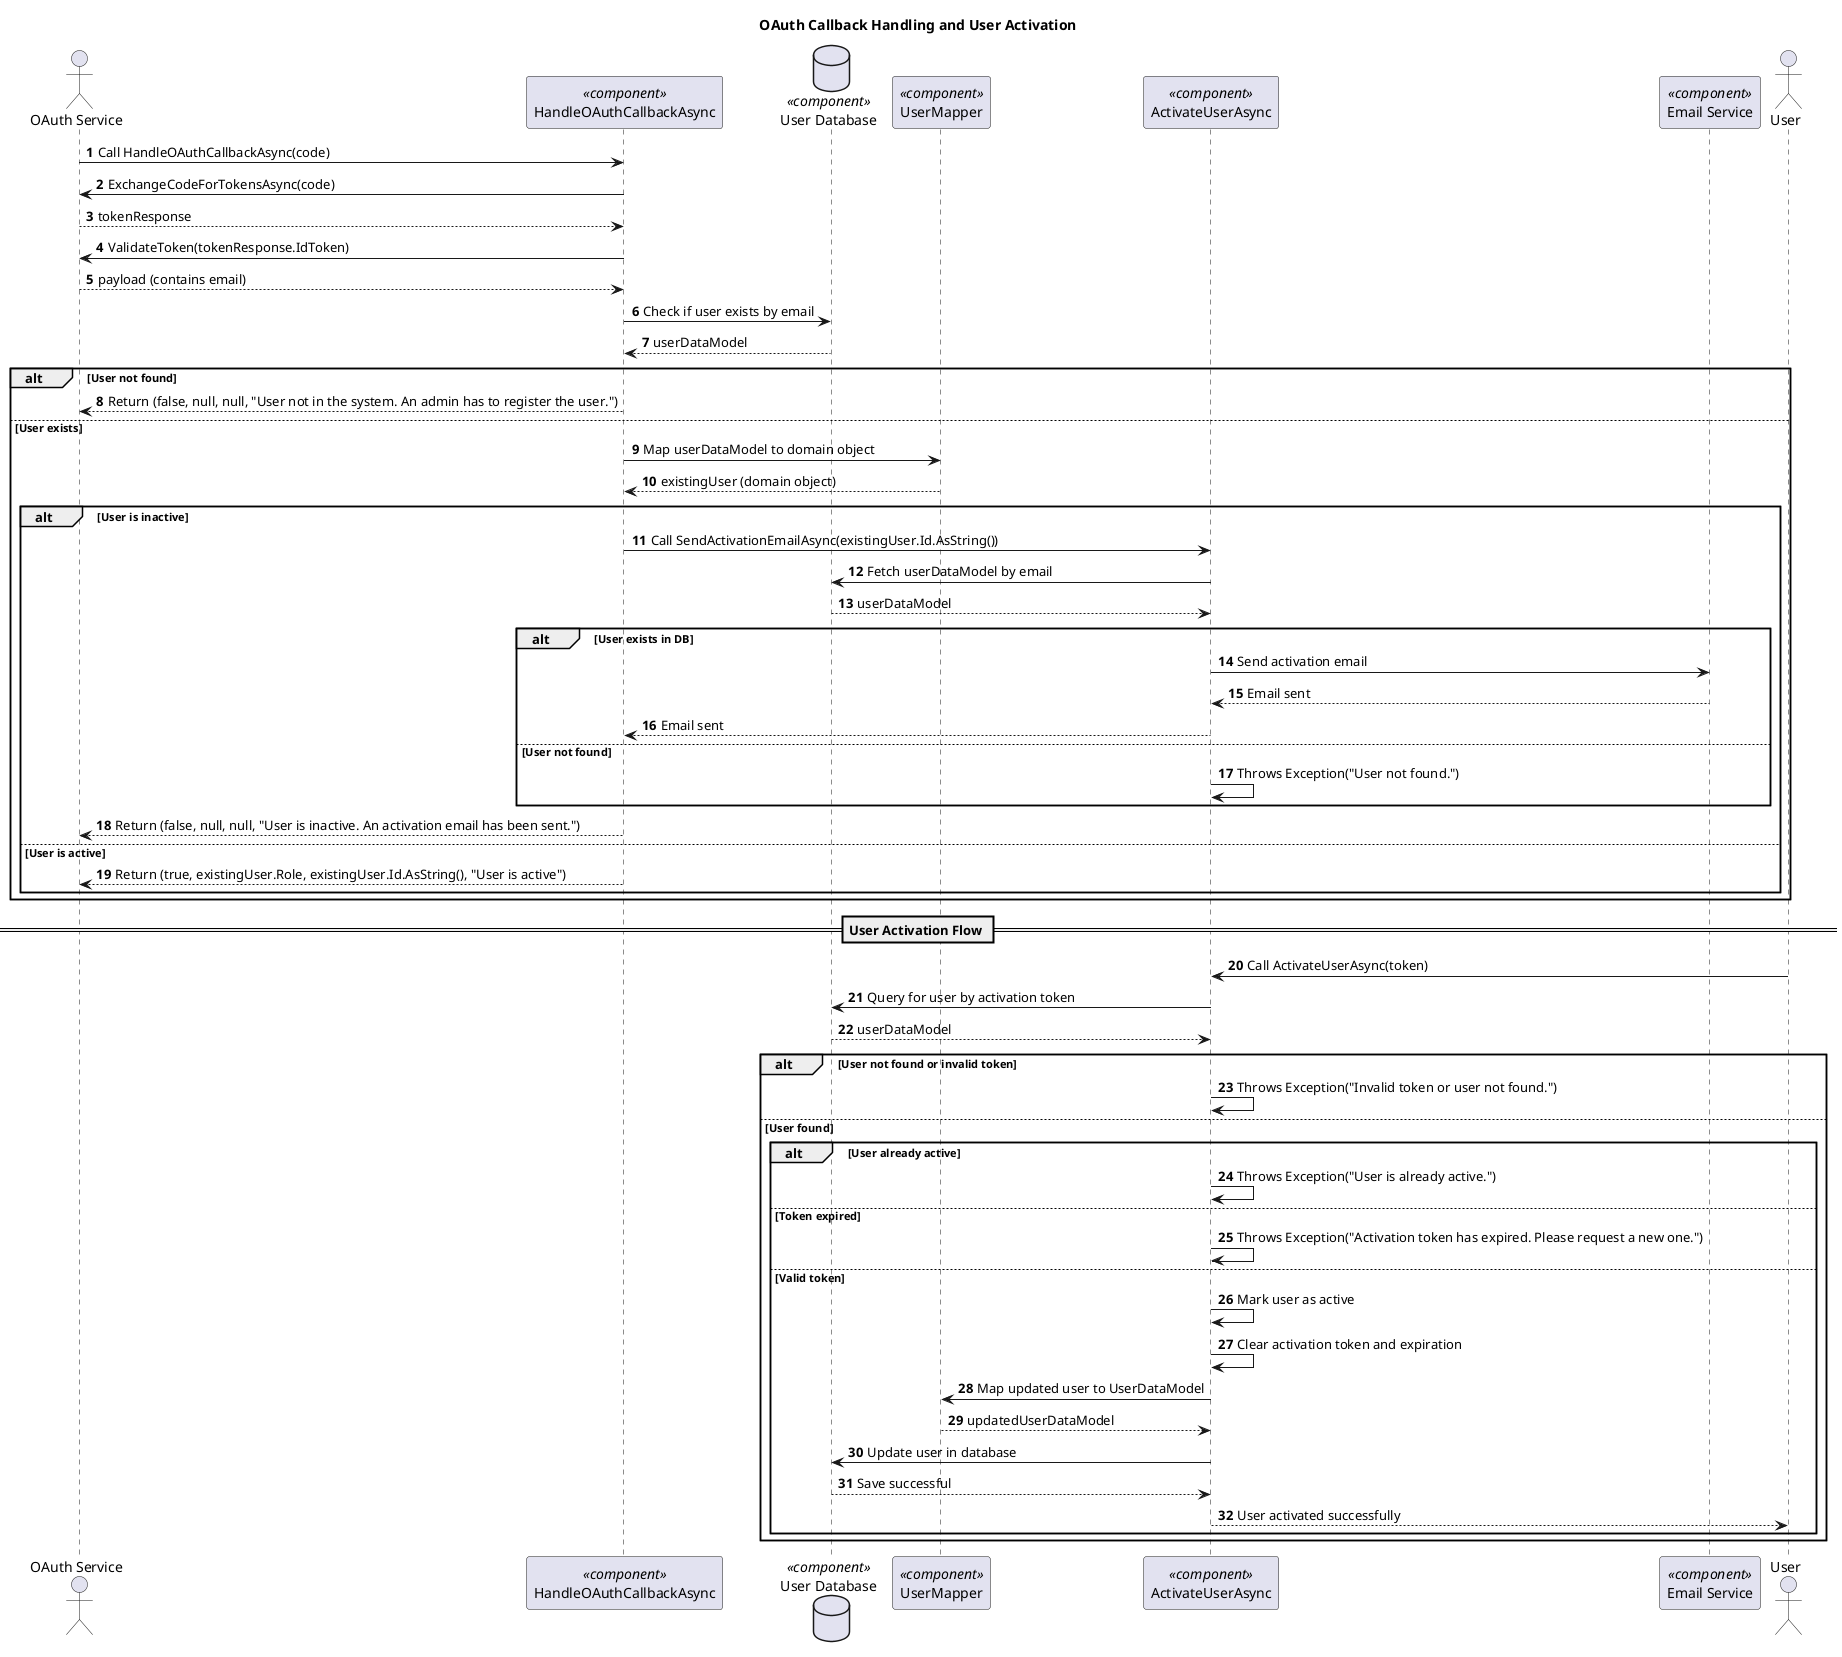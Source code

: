 @startuml
autonumber
skinparam packageStyle rect

title OAuth Callback Handling and User Activation

actor "OAuth Service" as OAuthService
participant "HandleOAuthCallbackAsync" as HandleOAuth <<component>>
database "User Database" as DB <<component>>
participant "UserMapper" as Mapper <<component>>
participant "ActivateUserAsync" as ActivateUser <<component>>
participant "Email Service" as EmailService <<component>>

OAuthService -> HandleOAuth : Call HandleOAuthCallbackAsync(code)

HandleOAuth -> OAuthService : ExchangeCodeForTokensAsync(code)
OAuthService --> HandleOAuth : tokenResponse

HandleOAuth -> OAuthService : ValidateToken(tokenResponse.IdToken)
OAuthService --> HandleOAuth : payload (contains email)

HandleOAuth -> DB : Check if user exists by email
DB --> HandleOAuth : userDataModel

alt User not found
    HandleOAuth --> OAuthService : Return (false, null, null, "User not in the system. An admin has to register the user.")
else User exists
    HandleOAuth -> Mapper : Map userDataModel to domain object
    Mapper --> HandleOAuth : existingUser (domain object)

    alt User is inactive
        HandleOAuth -> ActivateUser : Call SendActivationEmailAsync(existingUser.Id.AsString())
        ActivateUser -> DB : Fetch userDataModel by email
        DB --> ActivateUser : userDataModel

        alt User exists in DB
            ActivateUser -> EmailService : Send activation email
            EmailService --> ActivateUser : Email sent
            ActivateUser --> HandleOAuth : Email sent
        else User not found
            ActivateUser -> ActivateUser : Throws Exception("User not found.")
        end

        HandleOAuth --> OAuthService : Return (false, null, null, "User is inactive. An activation email has been sent.")
    else User is active
        HandleOAuth --> OAuthService : Return (true, existingUser.Role, existingUser.Id.AsString(), "User is active")
    end
end

== User Activation Flow ==

actor "User" as User
User -> ActivateUser : Call ActivateUserAsync(token)

ActivateUser -> DB : Query for user by activation token
DB --> ActivateUser : userDataModel

alt User not found or invalid token
    ActivateUser -> ActivateUser : Throws Exception("Invalid token or user not found.")
else User found
    alt User already active
        ActivateUser -> ActivateUser : Throws Exception("User is already active.")
    else Token expired
        ActivateUser -> ActivateUser : Throws Exception("Activation token has expired. Please request a new one.")
    else Valid token
        ActivateUser -> ActivateUser : Mark user as active
        ActivateUser -> ActivateUser : Clear activation token and expiration
        ActivateUser -> Mapper : Map updated user to UserDataModel
        Mapper --> ActivateUser : updatedUserDataModel

        ActivateUser -> DB : Update user in database
        DB --> ActivateUser : Save successful
        ActivateUser --> User : User activated successfully
    end
end
@enduml